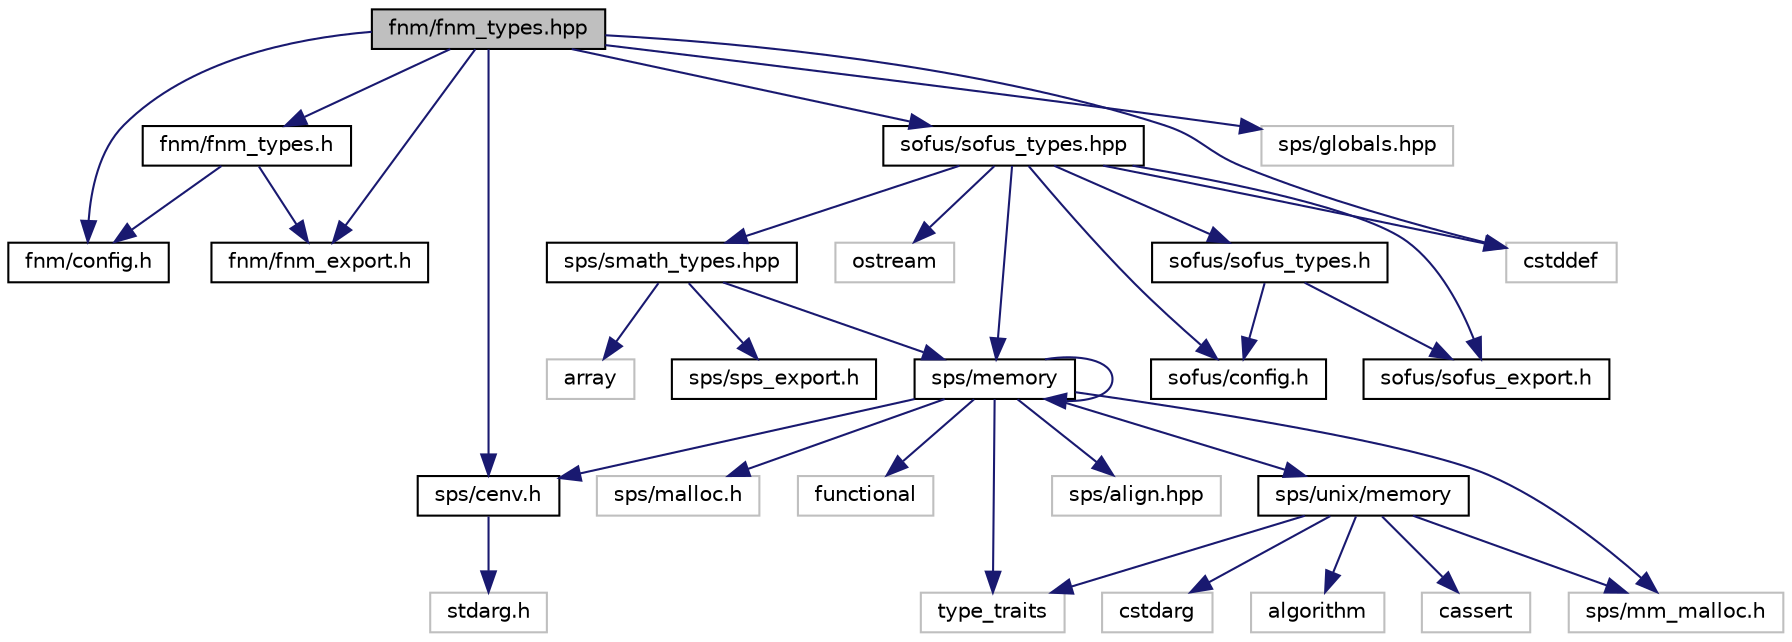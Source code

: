 digraph "fnm/fnm_types.hpp"
{
 // LATEX_PDF_SIZE
  edge [fontname="Helvetica",fontsize="10",labelfontname="Helvetica",labelfontsize="10"];
  node [fontname="Helvetica",fontsize="10",shape=record];
  Node1 [label="fnm/fnm_types.hpp",height=0.2,width=0.4,color="black", fillcolor="grey75", style="filled", fontcolor="black",tooltip="Structure types used for field simulations."];
  Node1 -> Node2 [color="midnightblue",fontsize="10",style="solid",fontname="Helvetica"];
  Node2 [label="fnm/config.h",height=0.2,width=0.4,color="black", fillcolor="white", style="filled",URL="$da/d2f/fnm_2config_8h.html",tooltip="Auto-generated configuration file."];
  Node1 -> Node3 [color="midnightblue",fontsize="10",style="solid",fontname="Helvetica"];
  Node3 [label="fnm/fnm_export.h",height=0.2,width=0.4,color="black", fillcolor="white", style="filled",URL="$dc/d45/fnm__export_8h.html",tooltip=" "];
  Node1 -> Node4 [color="midnightblue",fontsize="10",style="solid",fontname="Helvetica"];
  Node4 [label="fnm/fnm_types.h",height=0.2,width=0.4,color="black", fillcolor="white", style="filled",URL="$db/d54/fnm__types_8h.html",tooltip="ANSI-C types for interface."];
  Node4 -> Node3 [color="midnightblue",fontsize="10",style="solid",fontname="Helvetica"];
  Node4 -> Node2 [color="midnightblue",fontsize="10",style="solid",fontname="Helvetica"];
  Node1 -> Node5 [color="midnightblue",fontsize="10",style="solid",fontname="Helvetica"];
  Node5 [label="sps/cenv.h",height=0.2,width=0.4,color="black", fillcolor="white", style="filled",URL="$df/d7c/cenv_8h.html",tooltip="Environment macros introduced for portability This file must be kept C compliant."];
  Node5 -> Node6 [color="midnightblue",fontsize="10",style="solid",fontname="Helvetica"];
  Node6 [label="stdarg.h",height=0.2,width=0.4,color="grey75", fillcolor="white", style="filled",tooltip=" "];
  Node1 -> Node7 [color="midnightblue",fontsize="10",style="solid",fontname="Helvetica"];
  Node7 [label="sofus/sofus_types.hpp",height=0.2,width=0.4,color="black", fillcolor="white", style="filled",URL="$da/d66/sofus__types_8hpp.html",tooltip="Structure types used for time-domain field simulations."];
  Node7 -> Node8 [color="midnightblue",fontsize="10",style="solid",fontname="Helvetica"];
  Node8 [label="sofus/config.h",height=0.2,width=0.4,color="black", fillcolor="white", style="filled",URL="$da/d69/sofus_2config_8h.html",tooltip="Auto-generated configuration file."];
  Node7 -> Node9 [color="midnightblue",fontsize="10",style="solid",fontname="Helvetica"];
  Node9 [label="sofus/sofus_export.h",height=0.2,width=0.4,color="black", fillcolor="white", style="filled",URL="$d0/db4/sofus__export_8h.html",tooltip=" "];
  Node7 -> Node10 [color="midnightblue",fontsize="10",style="solid",fontname="Helvetica"];
  Node10 [label="sofus/sofus_types.h",height=0.2,width=0.4,color="black", fillcolor="white", style="filled",URL="$d6/d65/sofus__types_8h.html",tooltip="ANSI-C types for interface."];
  Node10 -> Node8 [color="midnightblue",fontsize="10",style="solid",fontname="Helvetica"];
  Node10 -> Node9 [color="midnightblue",fontsize="10",style="solid",fontname="Helvetica"];
  Node7 -> Node11 [color="midnightblue",fontsize="10",style="solid",fontname="Helvetica"];
  Node11 [label="sps/memory",height=0.2,width=0.4,color="black", fillcolor="white", style="filled",URL="$d2/d91/memory.html",tooltip=" "];
  Node11 -> Node5 [color="midnightblue",fontsize="10",style="solid",fontname="Helvetica"];
  Node11 -> Node12 [color="midnightblue",fontsize="10",style="solid",fontname="Helvetica"];
  Node12 [label="sps/mm_malloc.h",height=0.2,width=0.4,color="grey75", fillcolor="white", style="filled",tooltip=" "];
  Node11 -> Node13 [color="midnightblue",fontsize="10",style="solid",fontname="Helvetica"];
  Node13 [label="sps/malloc.h",height=0.2,width=0.4,color="grey75", fillcolor="white", style="filled",tooltip=" "];
  Node11 -> Node11 [color="midnightblue",fontsize="10",style="solid",fontname="Helvetica"];
  Node11 -> Node14 [color="midnightblue",fontsize="10",style="solid",fontname="Helvetica"];
  Node14 [label="functional",height=0.2,width=0.4,color="grey75", fillcolor="white", style="filled",tooltip=" "];
  Node11 -> Node15 [color="midnightblue",fontsize="10",style="solid",fontname="Helvetica"];
  Node15 [label="type_traits",height=0.2,width=0.4,color="grey75", fillcolor="white", style="filled",tooltip=" "];
  Node11 -> Node16 [color="midnightblue",fontsize="10",style="solid",fontname="Helvetica"];
  Node16 [label="sps/align.hpp",height=0.2,width=0.4,color="grey75", fillcolor="white", style="filled",tooltip=" "];
  Node11 -> Node17 [color="midnightblue",fontsize="10",style="solid",fontname="Helvetica"];
  Node17 [label="sps/unix/memory",height=0.2,width=0.4,color="black", fillcolor="white", style="filled",URL="$d2/d7c/unix_2memory.html",tooltip="Memory related functions."];
  Node17 -> Node12 [color="midnightblue",fontsize="10",style="solid",fontname="Helvetica"];
  Node17 -> Node18 [color="midnightblue",fontsize="10",style="solid",fontname="Helvetica"];
  Node18 [label="algorithm",height=0.2,width=0.4,color="grey75", fillcolor="white", style="filled",tooltip=" "];
  Node17 -> Node19 [color="midnightblue",fontsize="10",style="solid",fontname="Helvetica"];
  Node19 [label="cassert",height=0.2,width=0.4,color="grey75", fillcolor="white", style="filled",tooltip=" "];
  Node17 -> Node20 [color="midnightblue",fontsize="10",style="solid",fontname="Helvetica"];
  Node20 [label="cstdarg",height=0.2,width=0.4,color="grey75", fillcolor="white", style="filled",tooltip=" "];
  Node17 -> Node15 [color="midnightblue",fontsize="10",style="solid",fontname="Helvetica"];
  Node7 -> Node21 [color="midnightblue",fontsize="10",style="solid",fontname="Helvetica"];
  Node21 [label="cstddef",height=0.2,width=0.4,color="grey75", fillcolor="white", style="filled",tooltip=" "];
  Node7 -> Node22 [color="midnightblue",fontsize="10",style="solid",fontname="Helvetica"];
  Node22 [label="sps/smath_types.hpp",height=0.2,width=0.4,color="black", fillcolor="white", style="filled",URL="$da/ddc/smath__types_8hpp.html",tooltip="Mathematical structures."];
  Node22 -> Node23 [color="midnightblue",fontsize="10",style="solid",fontname="Helvetica"];
  Node23 [label="sps/sps_export.h",height=0.2,width=0.4,color="black", fillcolor="white", style="filled",URL="$db/d3e/sps__export_8h.html",tooltip=" "];
  Node22 -> Node24 [color="midnightblue",fontsize="10",style="solid",fontname="Helvetica"];
  Node24 [label="array",height=0.2,width=0.4,color="grey75", fillcolor="white", style="filled",tooltip=" "];
  Node22 -> Node11 [color="midnightblue",fontsize="10",style="solid",fontname="Helvetica"];
  Node7 -> Node25 [color="midnightblue",fontsize="10",style="solid",fontname="Helvetica"];
  Node25 [label="ostream",height=0.2,width=0.4,color="grey75", fillcolor="white", style="filled",tooltip=" "];
  Node1 -> Node26 [color="midnightblue",fontsize="10",style="solid",fontname="Helvetica"];
  Node26 [label="sps/globals.hpp",height=0.2,width=0.4,color="grey75", fillcolor="white", style="filled",tooltip=" "];
  Node1 -> Node21 [color="midnightblue",fontsize="10",style="solid",fontname="Helvetica"];
}
